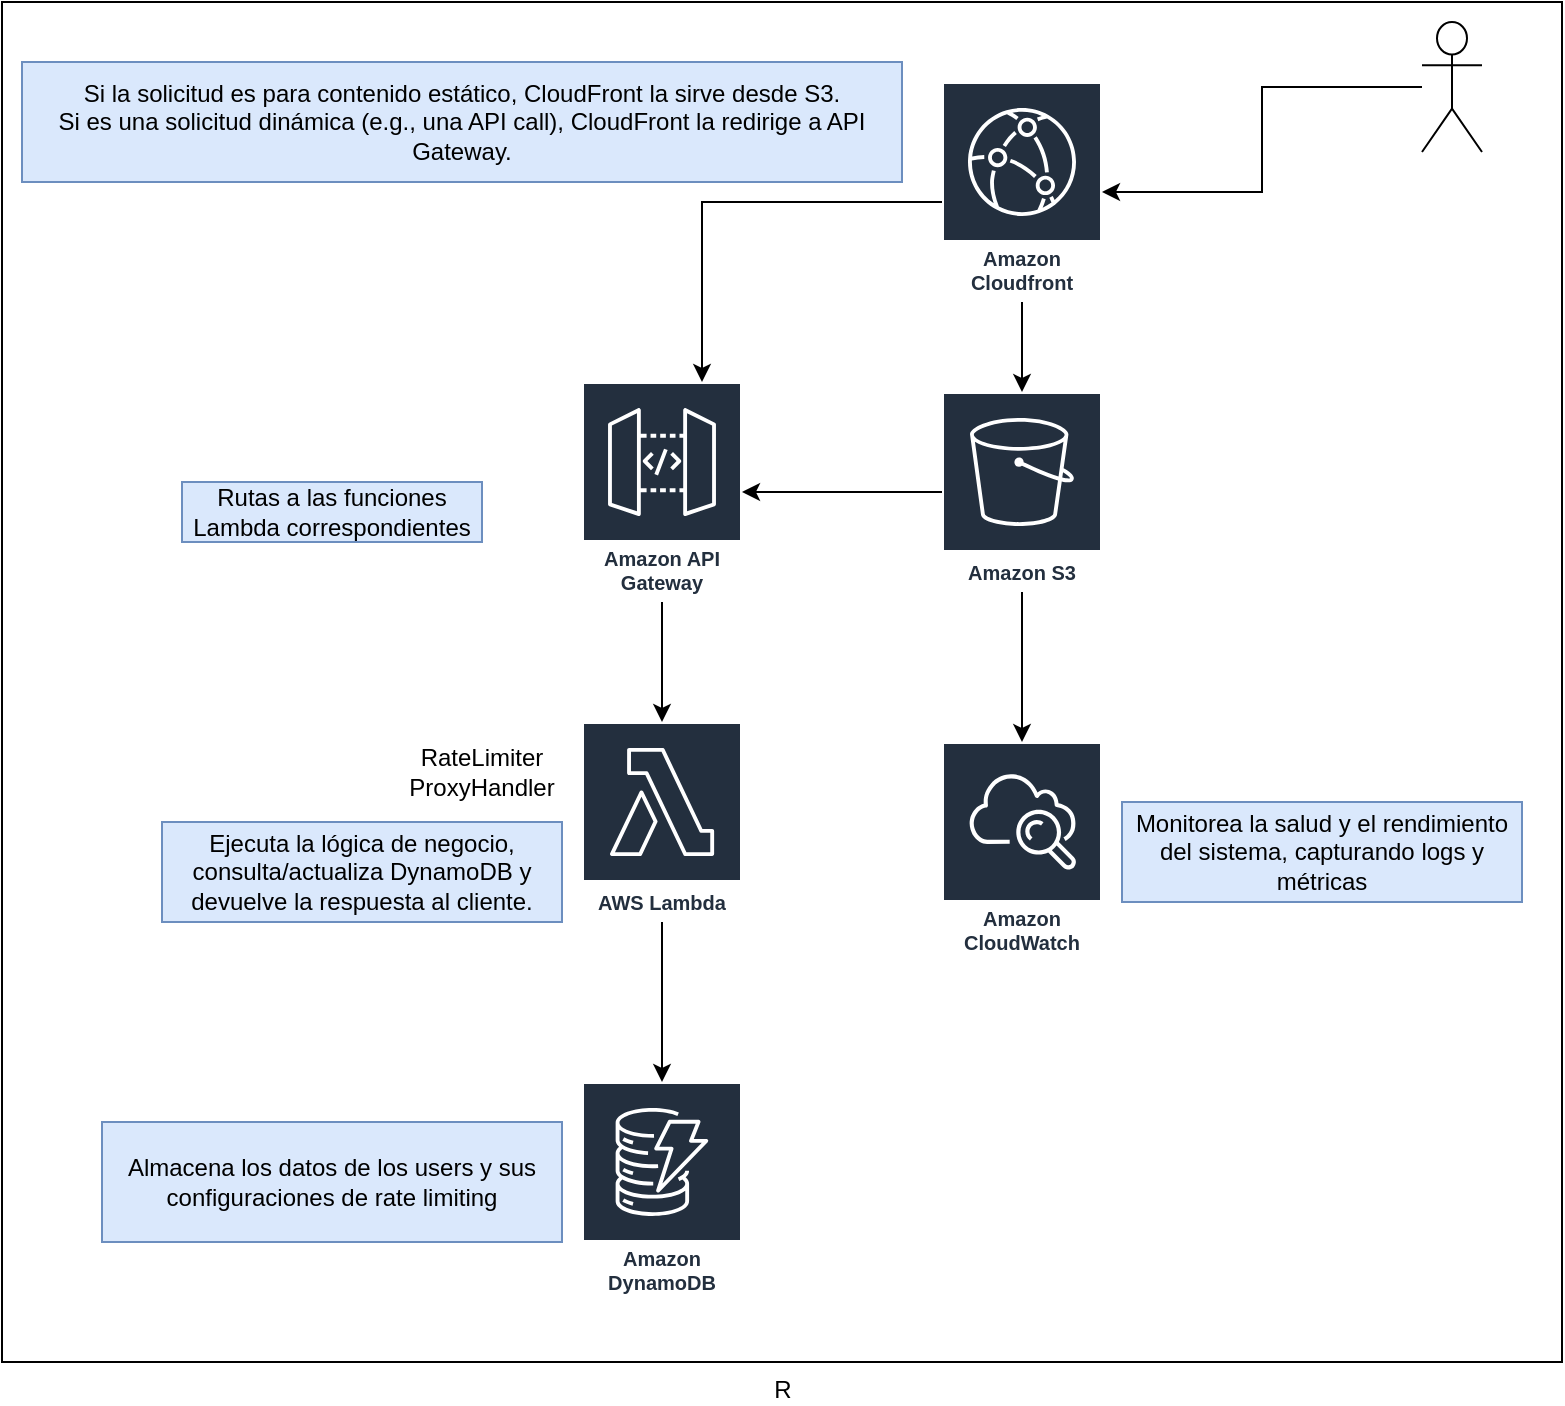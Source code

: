 <mxfile version="24.7.6">
  <diagram name="Página-1" id="CGbV_Y311aUAi1F0p1Wg">
    <mxGraphModel dx="2069" dy="691" grid="1" gridSize="10" guides="1" tooltips="1" connect="1" arrows="1" fold="1" page="1" pageScale="1" pageWidth="827" pageHeight="1169" math="0" shadow="0">
      <root>
        <mxCell id="0" />
        <mxCell id="1" parent="0" />
        <mxCell id="fRf9OIguOU2QsSByjp-j-16" value="R" style="verticalLabelPosition=bottom;verticalAlign=top;html=1;shape=mxgraph.basic.rect;fillColor2=none;strokeWidth=1;size=20;indent=5;" vertex="1" parent="1">
          <mxGeometry x="-150" y="20" width="780" height="680" as="geometry" />
        </mxCell>
        <mxCell id="fRf9OIguOU2QsSByjp-j-9" style="edgeStyle=orthogonalEdgeStyle;rounded=0;orthogonalLoop=1;jettySize=auto;html=1;" edge="1" parent="1" source="fRf9OIguOU2QsSByjp-j-3" target="fRf9OIguOU2QsSByjp-j-4">
          <mxGeometry relative="1" as="geometry" />
        </mxCell>
        <mxCell id="fRf9OIguOU2QsSByjp-j-14" style="edgeStyle=orthogonalEdgeStyle;rounded=0;orthogonalLoop=1;jettySize=auto;html=1;" edge="1" parent="1" source="fRf9OIguOU2QsSByjp-j-3" target="fRf9OIguOU2QsSByjp-j-12">
          <mxGeometry relative="1" as="geometry" />
        </mxCell>
        <mxCell id="fRf9OIguOU2QsSByjp-j-3" value="Amazon S3" style="sketch=0;outlineConnect=0;fontColor=#232F3E;gradientColor=none;strokeColor=#ffffff;fillColor=#232F3E;dashed=0;verticalLabelPosition=middle;verticalAlign=bottom;align=center;html=1;whiteSpace=wrap;fontSize=10;fontStyle=1;spacing=3;shape=mxgraph.aws4.productIcon;prIcon=mxgraph.aws4.s3;" vertex="1" parent="1">
          <mxGeometry x="320" y="215" width="80" height="100" as="geometry" />
        </mxCell>
        <mxCell id="fRf9OIguOU2QsSByjp-j-6" style="edgeStyle=orthogonalEdgeStyle;rounded=0;orthogonalLoop=1;jettySize=auto;html=1;" edge="1" parent="1" source="fRf9OIguOU2QsSByjp-j-4" target="fRf9OIguOU2QsSByjp-j-5">
          <mxGeometry relative="1" as="geometry" />
        </mxCell>
        <mxCell id="fRf9OIguOU2QsSByjp-j-4" value="Amazon API Gateway" style="sketch=0;outlineConnect=0;fontColor=#232F3E;gradientColor=none;strokeColor=#ffffff;fillColor=#232F3E;dashed=0;verticalLabelPosition=middle;verticalAlign=bottom;align=center;html=1;whiteSpace=wrap;fontSize=10;fontStyle=1;spacing=3;shape=mxgraph.aws4.productIcon;prIcon=mxgraph.aws4.api_gateway;" vertex="1" parent="1">
          <mxGeometry x="140" y="210" width="80" height="110" as="geometry" />
        </mxCell>
        <mxCell id="fRf9OIguOU2QsSByjp-j-15" style="edgeStyle=orthogonalEdgeStyle;rounded=0;orthogonalLoop=1;jettySize=auto;html=1;" edge="1" parent="1" source="fRf9OIguOU2QsSByjp-j-5" target="fRf9OIguOU2QsSByjp-j-13">
          <mxGeometry relative="1" as="geometry" />
        </mxCell>
        <mxCell id="fRf9OIguOU2QsSByjp-j-5" value="AWS Lambda" style="sketch=0;outlineConnect=0;fontColor=#232F3E;gradientColor=none;strokeColor=#ffffff;fillColor=#232F3E;dashed=0;verticalLabelPosition=middle;verticalAlign=bottom;align=center;html=1;whiteSpace=wrap;fontSize=10;fontStyle=1;spacing=3;shape=mxgraph.aws4.productIcon;prIcon=mxgraph.aws4.lambda;" vertex="1" parent="1">
          <mxGeometry x="140" y="380" width="80" height="100" as="geometry" />
        </mxCell>
        <mxCell id="fRf9OIguOU2QsSByjp-j-8" style="edgeStyle=orthogonalEdgeStyle;rounded=0;orthogonalLoop=1;jettySize=auto;html=1;" edge="1" parent="1" source="fRf9OIguOU2QsSByjp-j-7" target="fRf9OIguOU2QsSByjp-j-3">
          <mxGeometry relative="1" as="geometry" />
        </mxCell>
        <mxCell id="fRf9OIguOU2QsSByjp-j-27" style="edgeStyle=orthogonalEdgeStyle;rounded=0;orthogonalLoop=1;jettySize=auto;html=1;" edge="1" parent="1" source="fRf9OIguOU2QsSByjp-j-7" target="fRf9OIguOU2QsSByjp-j-4">
          <mxGeometry relative="1" as="geometry">
            <Array as="points">
              <mxPoint x="200" y="120" />
            </Array>
          </mxGeometry>
        </mxCell>
        <mxCell id="fRf9OIguOU2QsSByjp-j-7" value="Amazon Cloudfront" style="sketch=0;outlineConnect=0;fontColor=#232F3E;gradientColor=none;strokeColor=#ffffff;fillColor=#232F3E;dashed=0;verticalLabelPosition=middle;verticalAlign=bottom;align=center;html=1;whiteSpace=wrap;fontSize=10;fontStyle=1;spacing=3;shape=mxgraph.aws4.productIcon;prIcon=mxgraph.aws4.cloudfront;" vertex="1" parent="1">
          <mxGeometry x="320" y="60" width="80" height="110" as="geometry" />
        </mxCell>
        <mxCell id="fRf9OIguOU2QsSByjp-j-12" value="Amazon CloudWatch" style="sketch=0;outlineConnect=0;fontColor=#232F3E;gradientColor=none;strokeColor=#ffffff;fillColor=#232F3E;dashed=0;verticalLabelPosition=middle;verticalAlign=bottom;align=center;html=1;whiteSpace=wrap;fontSize=10;fontStyle=1;spacing=3;shape=mxgraph.aws4.productIcon;prIcon=mxgraph.aws4.cloudwatch;" vertex="1" parent="1">
          <mxGeometry x="320" y="390" width="80" height="110" as="geometry" />
        </mxCell>
        <mxCell id="fRf9OIguOU2QsSByjp-j-13" value="Amazon DynamoDB" style="sketch=0;outlineConnect=0;fontColor=#232F3E;gradientColor=none;strokeColor=#ffffff;fillColor=#232F3E;dashed=0;verticalLabelPosition=middle;verticalAlign=bottom;align=center;html=1;whiteSpace=wrap;fontSize=10;fontStyle=1;spacing=3;shape=mxgraph.aws4.productIcon;prIcon=mxgraph.aws4.dynamodb;" vertex="1" parent="1">
          <mxGeometry x="140" y="560" width="80" height="110" as="geometry" />
        </mxCell>
        <mxCell id="fRf9OIguOU2QsSByjp-j-17" value="RateLimiter&lt;br&gt;ProxyHandler" style="text;html=1;align=center;verticalAlign=middle;whiteSpace=wrap;rounded=0;" vertex="1" parent="1">
          <mxGeometry x="60" y="390" width="60" height="30" as="geometry" />
        </mxCell>
        <mxCell id="fRf9OIguOU2QsSByjp-j-19" value="&lt;meta charset=&quot;utf-8&quot;&gt;Ejecuta la lógica de negocio, consulta/actualiza DynamoDB y devuelve la respuesta al cliente." style="text;html=1;align=center;verticalAlign=middle;whiteSpace=wrap;rounded=0;fillColor=#dae8fc;strokeColor=#6c8ebf;" vertex="1" parent="1">
          <mxGeometry x="-70" y="430" width="200" height="50" as="geometry" />
        </mxCell>
        <mxCell id="fRf9OIguOU2QsSByjp-j-20" value="" style="shape=umlActor;verticalLabelPosition=bottom;verticalAlign=top;html=1;outlineConnect=0;" vertex="1" parent="1">
          <mxGeometry x="560" y="30" width="30" height="65" as="geometry" />
        </mxCell>
        <mxCell id="fRf9OIguOU2QsSByjp-j-24" value="Almacena los datos de los users y sus configuraciones de rate limiting" style="text;html=1;align=center;verticalAlign=middle;whiteSpace=wrap;rounded=0;fillColor=#dae8fc;strokeColor=#6c8ebf;" vertex="1" parent="1">
          <mxGeometry x="-100" y="580" width="230" height="60" as="geometry" />
        </mxCell>
        <mxCell id="fRf9OIguOU2QsSByjp-j-25" value="&lt;meta charset=&quot;utf-8&quot;&gt;Monitorea la salud y el rendimiento del sistema, capturando logs y métricas" style="text;html=1;align=center;verticalAlign=middle;whiteSpace=wrap;rounded=0;fillColor=#dae8fc;strokeColor=#6c8ebf;" vertex="1" parent="1">
          <mxGeometry x="410" y="420" width="200" height="50" as="geometry" />
        </mxCell>
        <mxCell id="fRf9OIguOU2QsSByjp-j-26" value="&lt;meta charset=&quot;utf-8&quot;&gt;Rutas a las funciones Lambda correspondientes" style="text;html=1;align=center;verticalAlign=middle;whiteSpace=wrap;rounded=0;fillColor=#dae8fc;strokeColor=#6c8ebf;" vertex="1" parent="1">
          <mxGeometry x="-60" y="260" width="150" height="30" as="geometry" />
        </mxCell>
        <mxCell id="fRf9OIguOU2QsSByjp-j-29" style="edgeStyle=orthogonalEdgeStyle;rounded=0;orthogonalLoop=1;jettySize=auto;html=1;" edge="1" parent="1" source="fRf9OIguOU2QsSByjp-j-20" target="fRf9OIguOU2QsSByjp-j-7">
          <mxGeometry relative="1" as="geometry" />
        </mxCell>
        <mxCell id="fRf9OIguOU2QsSByjp-j-30" value="&lt;span style=&quot;background-color: initial;&quot;&gt;Si la solicitud es para contenido estático, CloudFront la sirve desde S3.&lt;/span&gt;&lt;br&gt;&lt;span style=&quot;background-color: initial;&quot;&gt;Si es una solicitud dinámica (e.g., una API call), CloudFront la redirige a API Gateway.&lt;/span&gt;" style="text;html=1;align=center;verticalAlign=middle;whiteSpace=wrap;rounded=0;fillColor=#dae8fc;strokeColor=#6c8ebf;" vertex="1" parent="1">
          <mxGeometry x="-140" y="50" width="440" height="60" as="geometry" />
        </mxCell>
      </root>
    </mxGraphModel>
  </diagram>
</mxfile>
